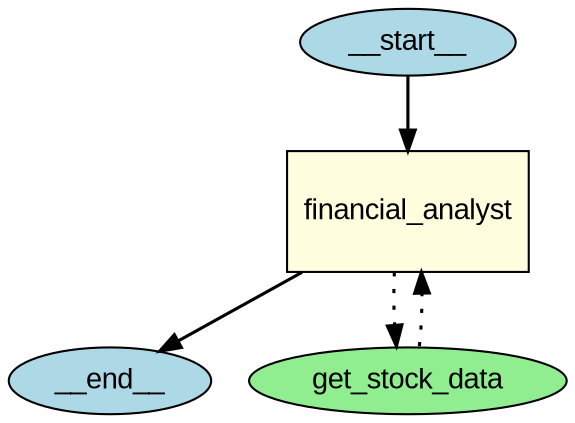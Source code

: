 
    digraph G {
        graph [splines=true];
        node [fontname="Arial"];
        edge [penwidth=1.5];
    "__start__" [label="__start__", shape=ellipse, style=filled, fillcolor=lightblue, width=0.5, height=0.3];"__end__" [label="__end__", shape=ellipse, style=filled, fillcolor=lightblue, width=0.5, height=0.3];"financial_analyst" [label="financial_analyst", shape=box, style=filled, fillcolor=lightyellow, width=1.5, height=0.8];"get_stock_data" [label="get_stock_data", shape=ellipse, style=filled, fillcolor=lightgreen, width=0.5, height=0.3];"__start__" -> "financial_analyst";
        "financial_analyst" -> "get_stock_data" [style=dotted, penwidth=1.5];
        "get_stock_data" -> "financial_analyst" [style=dotted, penwidth=1.5];"financial_analyst" -> "__end__";}

